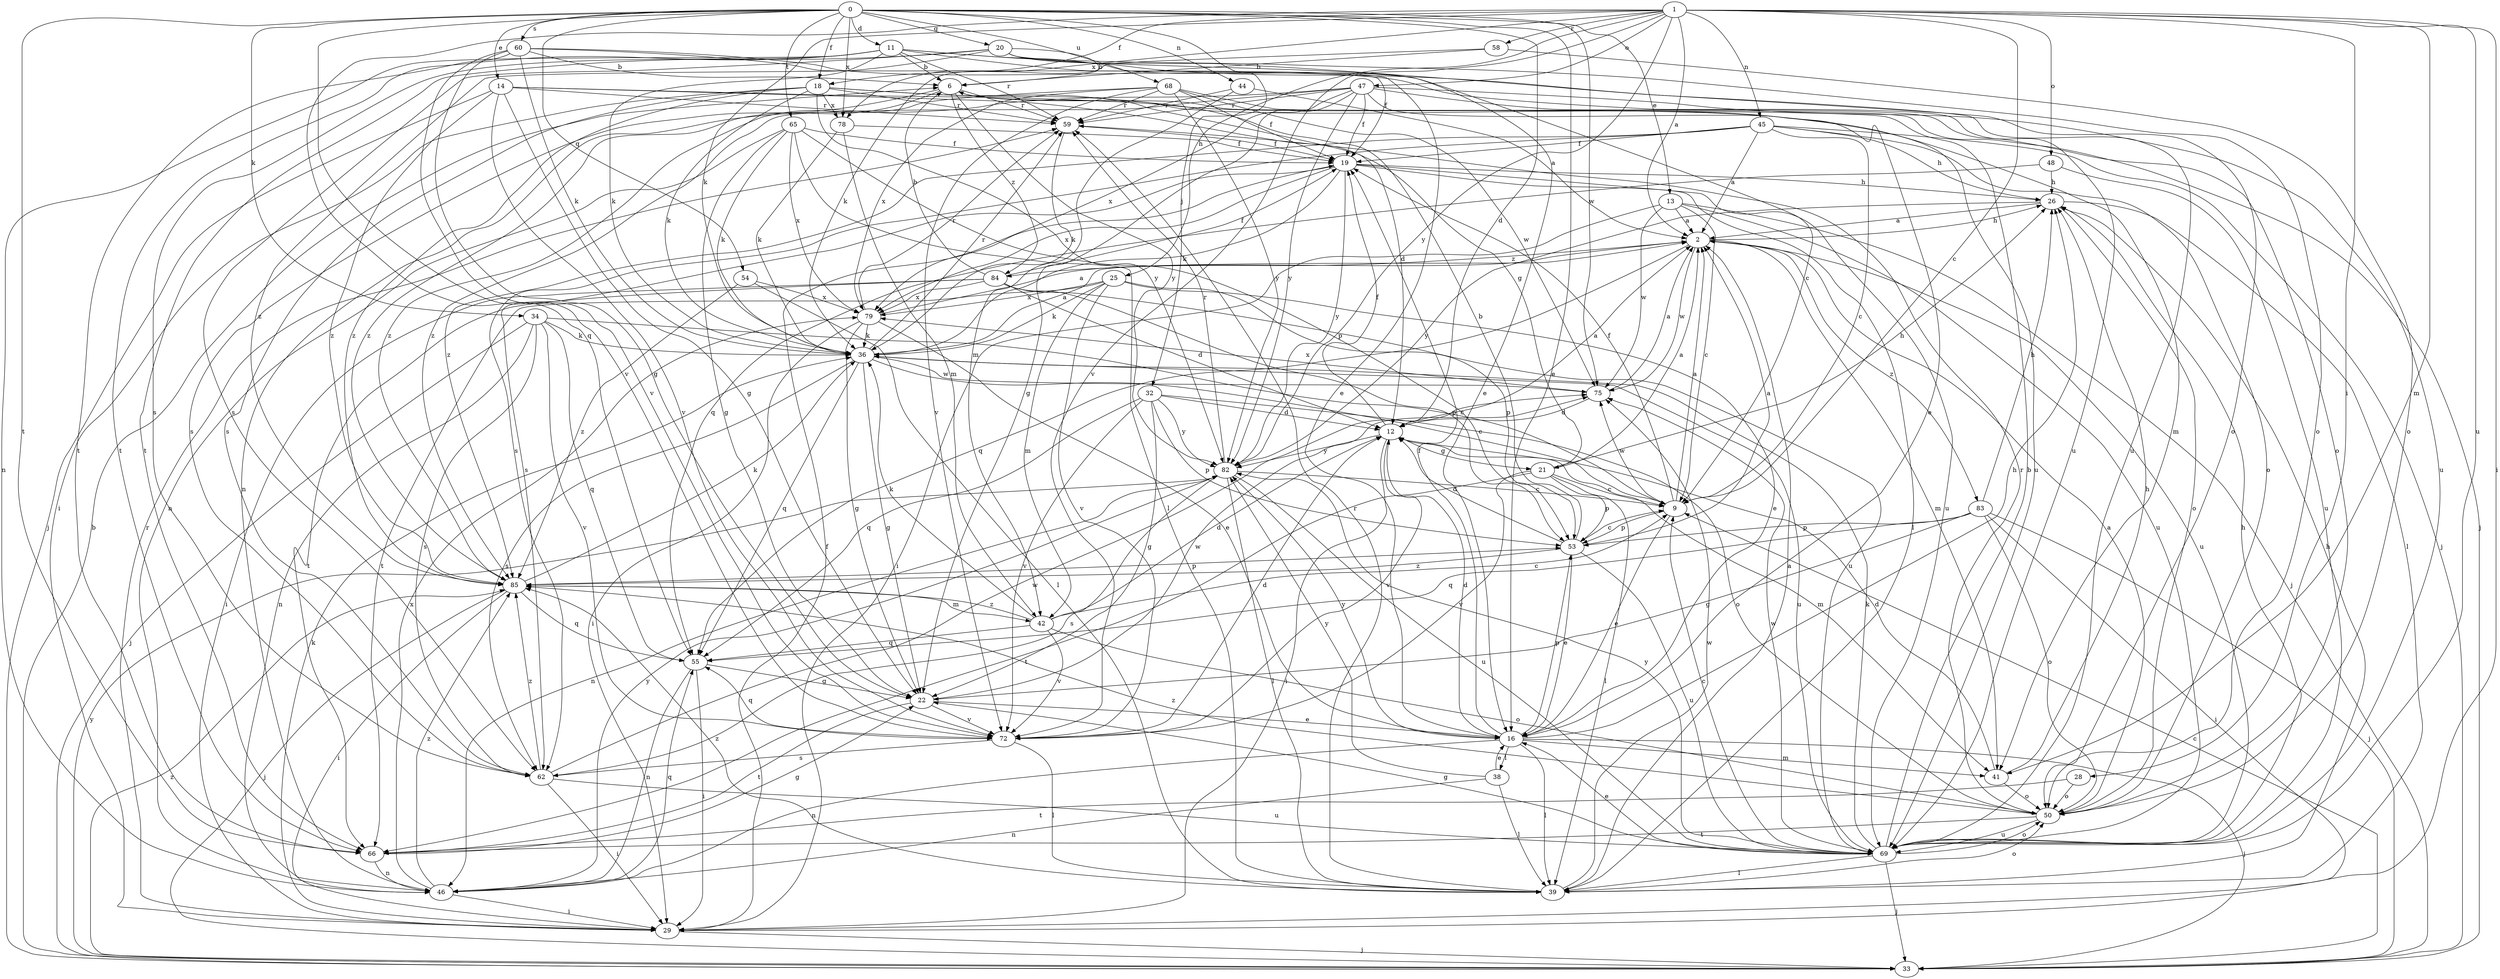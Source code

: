 strict digraph  {
0;
1;
2;
6;
9;
11;
12;
13;
14;
16;
18;
19;
20;
21;
22;
25;
26;
28;
29;
32;
33;
34;
36;
38;
39;
41;
42;
44;
45;
46;
47;
48;
50;
53;
54;
55;
58;
59;
60;
62;
65;
66;
68;
69;
72;
75;
78;
79;
82;
83;
84;
85;
0 -> 11  [label=d];
0 -> 12  [label=d];
0 -> 13  [label=e];
0 -> 14  [label=e];
0 -> 16  [label=e];
0 -> 18  [label=f];
0 -> 20  [label=g];
0 -> 32  [label=j];
0 -> 34  [label=k];
0 -> 44  [label=n];
0 -> 54  [label=q];
0 -> 60  [label=s];
0 -> 65  [label=t];
0 -> 66  [label=t];
0 -> 68  [label=u];
0 -> 72  [label=v];
0 -> 75  [label=w];
0 -> 78  [label=x];
1 -> 2  [label=a];
1 -> 9  [label=c];
1 -> 18  [label=f];
1 -> 25  [label=h];
1 -> 28  [label=i];
1 -> 29  [label=i];
1 -> 36  [label=k];
1 -> 41  [label=m];
1 -> 45  [label=n];
1 -> 47  [label=o];
1 -> 48  [label=o];
1 -> 55  [label=q];
1 -> 58  [label=r];
1 -> 69  [label=u];
1 -> 72  [label=v];
1 -> 78  [label=x];
1 -> 82  [label=y];
2 -> 26  [label=h];
2 -> 41  [label=m];
2 -> 55  [label=q];
2 -> 69  [label=u];
2 -> 75  [label=w];
2 -> 83  [label=z];
2 -> 84  [label=z];
6 -> 59  [label=r];
6 -> 62  [label=s];
6 -> 82  [label=y];
6 -> 84  [label=z];
6 -> 85  [label=z];
9 -> 2  [label=a];
9 -> 16  [label=e];
9 -> 19  [label=f];
9 -> 53  [label=p];
9 -> 75  [label=w];
11 -> 6  [label=b];
11 -> 9  [label=c];
11 -> 16  [label=e];
11 -> 36  [label=k];
11 -> 46  [label=n];
11 -> 50  [label=o];
11 -> 59  [label=r];
11 -> 62  [label=s];
11 -> 66  [label=t];
12 -> 2  [label=a];
12 -> 19  [label=f];
12 -> 21  [label=g];
12 -> 29  [label=i];
12 -> 41  [label=m];
12 -> 72  [label=v];
12 -> 82  [label=y];
13 -> 2  [label=a];
13 -> 9  [label=c];
13 -> 29  [label=i];
13 -> 33  [label=j];
13 -> 69  [label=u];
13 -> 75  [label=w];
14 -> 21  [label=g];
14 -> 22  [label=g];
14 -> 33  [label=j];
14 -> 41  [label=m];
14 -> 59  [label=r];
14 -> 72  [label=v];
14 -> 85  [label=z];
16 -> 12  [label=d];
16 -> 19  [label=f];
16 -> 26  [label=h];
16 -> 33  [label=j];
16 -> 38  [label=l];
16 -> 39  [label=l];
16 -> 41  [label=m];
16 -> 46  [label=n];
16 -> 53  [label=p];
16 -> 82  [label=y];
18 -> 12  [label=d];
18 -> 29  [label=i];
18 -> 36  [label=k];
18 -> 59  [label=r];
18 -> 62  [label=s];
18 -> 69  [label=u];
18 -> 78  [label=x];
18 -> 82  [label=y];
18 -> 85  [label=z];
19 -> 26  [label=h];
19 -> 36  [label=k];
19 -> 39  [label=l];
19 -> 62  [label=s];
19 -> 69  [label=u];
19 -> 79  [label=x];
19 -> 82  [label=y];
20 -> 6  [label=b];
20 -> 16  [label=e];
20 -> 50  [label=o];
20 -> 62  [label=s];
20 -> 66  [label=t];
20 -> 69  [label=u];
20 -> 85  [label=z];
21 -> 2  [label=a];
21 -> 9  [label=c];
21 -> 26  [label=h];
21 -> 39  [label=l];
21 -> 53  [label=p];
21 -> 66  [label=t];
21 -> 72  [label=v];
22 -> 16  [label=e];
22 -> 66  [label=t];
22 -> 72  [label=v];
22 -> 75  [label=w];
25 -> 16  [label=e];
25 -> 36  [label=k];
25 -> 42  [label=m];
25 -> 53  [label=p];
25 -> 66  [label=t];
25 -> 72  [label=v];
25 -> 79  [label=x];
26 -> 2  [label=a];
26 -> 39  [label=l];
26 -> 50  [label=o];
26 -> 82  [label=y];
28 -> 50  [label=o];
28 -> 66  [label=t];
29 -> 19  [label=f];
29 -> 33  [label=j];
29 -> 36  [label=k];
29 -> 59  [label=r];
32 -> 12  [label=d];
32 -> 22  [label=g];
32 -> 50  [label=o];
32 -> 53  [label=p];
32 -> 55  [label=q];
32 -> 72  [label=v];
32 -> 82  [label=y];
33 -> 6  [label=b];
33 -> 9  [label=c];
33 -> 82  [label=y];
33 -> 85  [label=z];
34 -> 9  [label=c];
34 -> 33  [label=j];
34 -> 36  [label=k];
34 -> 46  [label=n];
34 -> 55  [label=q];
34 -> 62  [label=s];
34 -> 72  [label=v];
36 -> 2  [label=a];
36 -> 9  [label=c];
36 -> 22  [label=g];
36 -> 55  [label=q];
36 -> 59  [label=r];
36 -> 62  [label=s];
36 -> 69  [label=u];
36 -> 75  [label=w];
38 -> 16  [label=e];
38 -> 39  [label=l];
38 -> 46  [label=n];
38 -> 82  [label=y];
39 -> 2  [label=a];
39 -> 26  [label=h];
39 -> 50  [label=o];
39 -> 59  [label=r];
39 -> 75  [label=w];
39 -> 85  [label=z];
41 -> 12  [label=d];
41 -> 26  [label=h];
41 -> 50  [label=o];
42 -> 9  [label=c];
42 -> 12  [label=d];
42 -> 36  [label=k];
42 -> 50  [label=o];
42 -> 55  [label=q];
42 -> 72  [label=v];
42 -> 85  [label=z];
44 -> 2  [label=a];
44 -> 42  [label=m];
44 -> 59  [label=r];
45 -> 2  [label=a];
45 -> 9  [label=c];
45 -> 19  [label=f];
45 -> 26  [label=h];
45 -> 33  [label=j];
45 -> 50  [label=o];
45 -> 62  [label=s];
45 -> 85  [label=z];
46 -> 29  [label=i];
46 -> 55  [label=q];
46 -> 79  [label=x];
46 -> 82  [label=y];
46 -> 85  [label=z];
47 -> 16  [label=e];
47 -> 19  [label=f];
47 -> 22  [label=g];
47 -> 46  [label=n];
47 -> 50  [label=o];
47 -> 59  [label=r];
47 -> 69  [label=u];
47 -> 79  [label=x];
47 -> 82  [label=y];
47 -> 85  [label=z];
48 -> 26  [label=h];
48 -> 55  [label=q];
48 -> 69  [label=u];
50 -> 2  [label=a];
50 -> 59  [label=r];
50 -> 66  [label=t];
50 -> 69  [label=u];
50 -> 85  [label=z];
53 -> 2  [label=a];
53 -> 6  [label=b];
53 -> 9  [label=c];
53 -> 12  [label=d];
53 -> 16  [label=e];
53 -> 69  [label=u];
53 -> 85  [label=z];
54 -> 39  [label=l];
54 -> 79  [label=x];
54 -> 85  [label=z];
55 -> 22  [label=g];
55 -> 29  [label=i];
55 -> 46  [label=n];
58 -> 6  [label=b];
58 -> 36  [label=k];
58 -> 50  [label=o];
59 -> 19  [label=f];
59 -> 36  [label=k];
60 -> 6  [label=b];
60 -> 19  [label=f];
60 -> 22  [label=g];
60 -> 36  [label=k];
60 -> 66  [label=t];
60 -> 69  [label=u];
60 -> 72  [label=v];
62 -> 29  [label=i];
62 -> 69  [label=u];
62 -> 75  [label=w];
62 -> 85  [label=z];
65 -> 19  [label=f];
65 -> 22  [label=g];
65 -> 36  [label=k];
65 -> 39  [label=l];
65 -> 46  [label=n];
65 -> 53  [label=p];
65 -> 79  [label=x];
66 -> 22  [label=g];
66 -> 46  [label=n];
68 -> 19  [label=f];
68 -> 33  [label=j];
68 -> 59  [label=r];
68 -> 72  [label=v];
68 -> 75  [label=w];
68 -> 79  [label=x];
68 -> 82  [label=y];
68 -> 85  [label=z];
69 -> 6  [label=b];
69 -> 9  [label=c];
69 -> 16  [label=e];
69 -> 22  [label=g];
69 -> 26  [label=h];
69 -> 33  [label=j];
69 -> 36  [label=k];
69 -> 39  [label=l];
69 -> 50  [label=o];
69 -> 75  [label=w];
69 -> 82  [label=y];
72 -> 12  [label=d];
72 -> 39  [label=l];
72 -> 55  [label=q];
72 -> 62  [label=s];
75 -> 2  [label=a];
75 -> 12  [label=d];
75 -> 79  [label=x];
78 -> 19  [label=f];
78 -> 36  [label=k];
78 -> 42  [label=m];
79 -> 2  [label=a];
79 -> 16  [label=e];
79 -> 22  [label=g];
79 -> 29  [label=i];
79 -> 36  [label=k];
79 -> 59  [label=r];
82 -> 9  [label=c];
82 -> 39  [label=l];
82 -> 46  [label=n];
82 -> 59  [label=r];
82 -> 62  [label=s];
82 -> 69  [label=u];
83 -> 22  [label=g];
83 -> 26  [label=h];
83 -> 29  [label=i];
83 -> 33  [label=j];
83 -> 50  [label=o];
83 -> 53  [label=p];
83 -> 55  [label=q];
84 -> 6  [label=b];
84 -> 12  [label=d];
84 -> 19  [label=f];
84 -> 29  [label=i];
84 -> 53  [label=p];
84 -> 66  [label=t];
84 -> 69  [label=u];
84 -> 79  [label=x];
85 -> 29  [label=i];
85 -> 33  [label=j];
85 -> 36  [label=k];
85 -> 42  [label=m];
85 -> 53  [label=p];
85 -> 55  [label=q];
}
